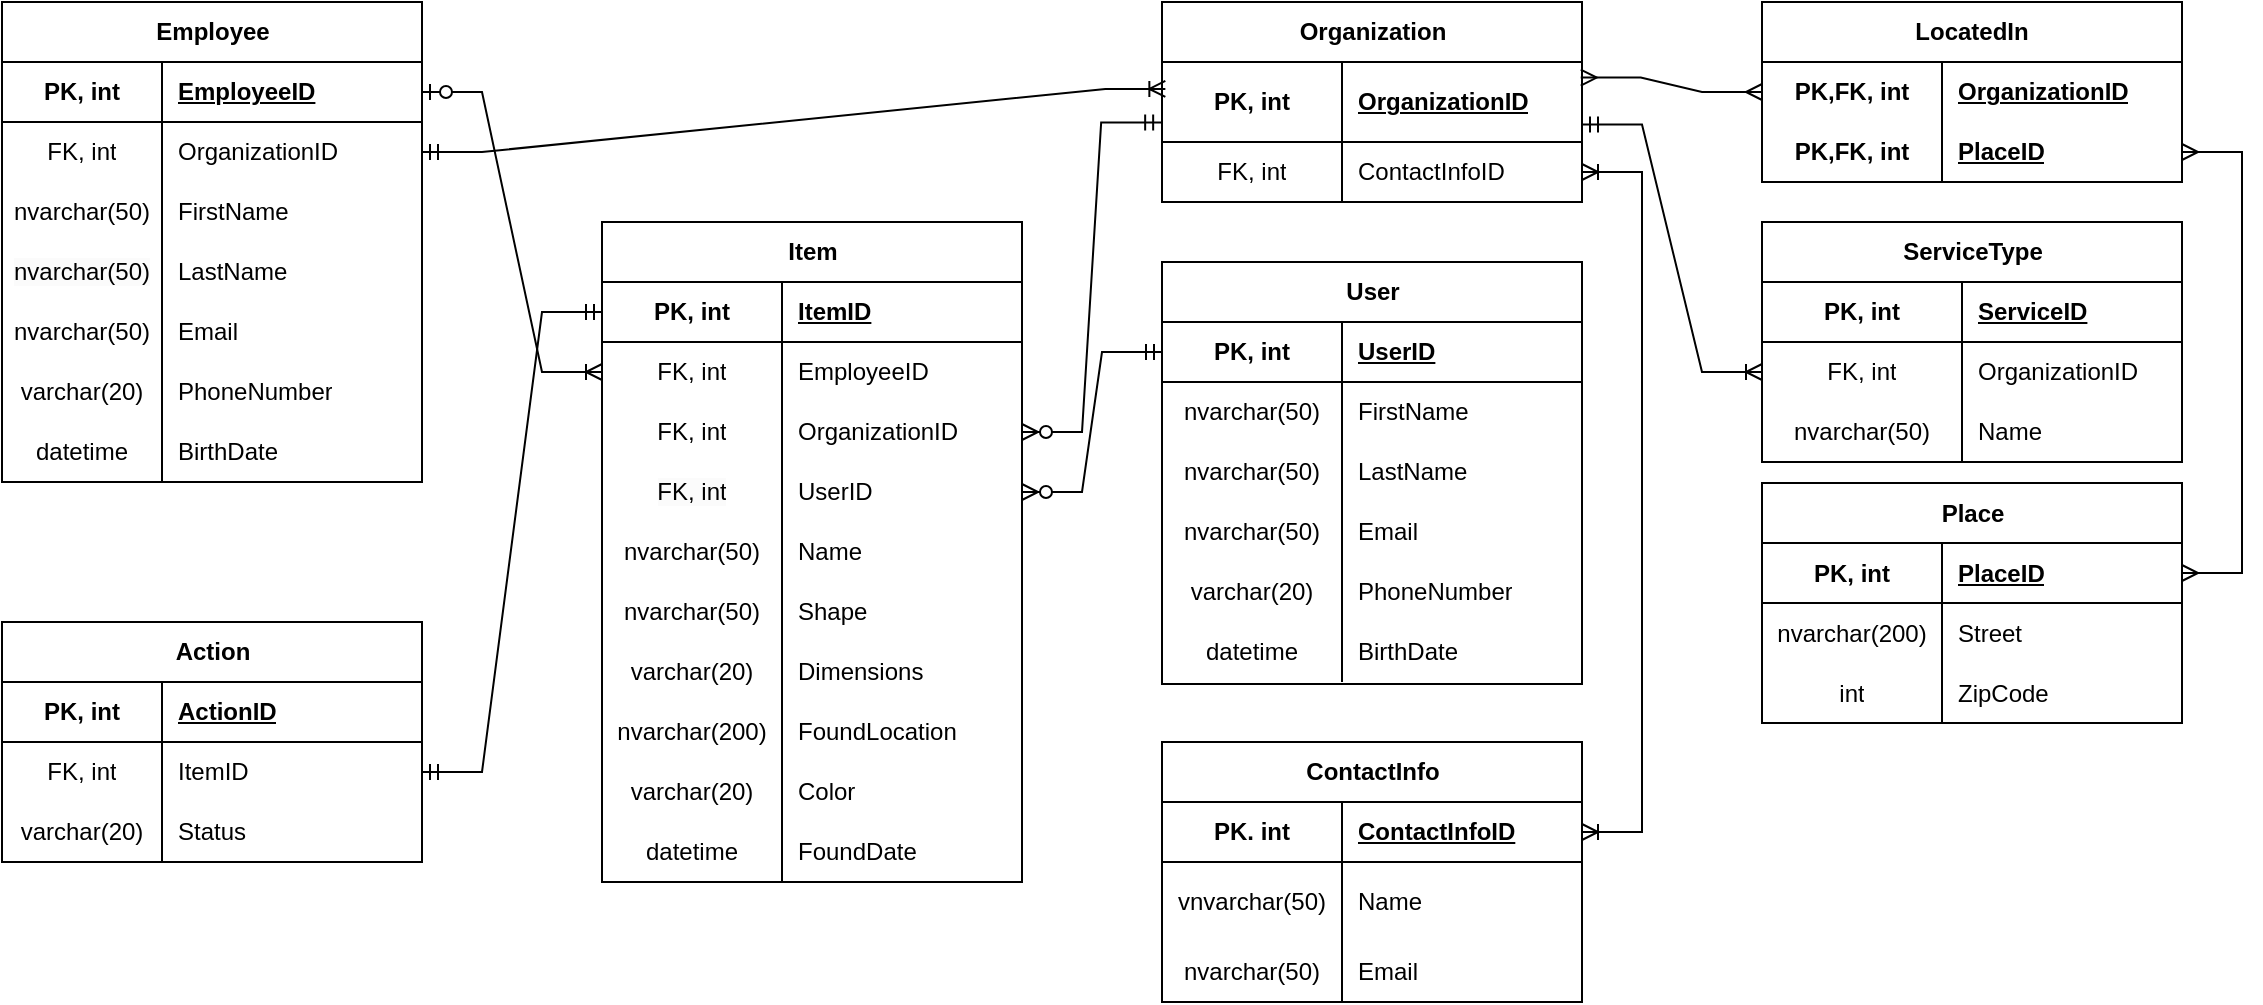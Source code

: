 <mxfile version="21.2.1" type="device">
  <diagram name="Page-1" id="Ue20mFvMjse9uV21sAbw">
    <mxGraphModel dx="1276" dy="614" grid="1" gridSize="10" guides="1" tooltips="1" connect="1" arrows="1" fold="1" page="1" pageScale="1" pageWidth="850" pageHeight="1100" math="0" shadow="0">
      <root>
        <mxCell id="0" />
        <mxCell id="1" parent="0" />
        <mxCell id="GK1M3SSGeQhj2WIBVa1E-157" value="Employee" style="shape=table;startSize=30;container=1;collapsible=1;childLayout=tableLayout;fixedRows=1;rowLines=0;fontStyle=1;align=center;resizeLast=1;html=1;" parent="1" vertex="1">
          <mxGeometry x="30" y="30" width="210" height="240" as="geometry" />
        </mxCell>
        <mxCell id="GK1M3SSGeQhj2WIBVa1E-158" value="" style="shape=tableRow;horizontal=0;startSize=0;swimlaneHead=0;swimlaneBody=0;fillColor=none;collapsible=0;dropTarget=0;points=[[0,0.5],[1,0.5]];portConstraint=eastwest;top=0;left=0;right=0;bottom=1;" parent="GK1M3SSGeQhj2WIBVa1E-157" vertex="1">
          <mxGeometry y="30" width="210" height="30" as="geometry" />
        </mxCell>
        <mxCell id="GK1M3SSGeQhj2WIBVa1E-159" value="PK, int" style="shape=partialRectangle;connectable=0;fillColor=none;top=0;left=0;bottom=0;right=0;fontStyle=1;overflow=hidden;whiteSpace=wrap;html=1;" parent="GK1M3SSGeQhj2WIBVa1E-158" vertex="1">
          <mxGeometry width="80" height="30" as="geometry">
            <mxRectangle width="80" height="30" as="alternateBounds" />
          </mxGeometry>
        </mxCell>
        <mxCell id="GK1M3SSGeQhj2WIBVa1E-160" value="EmployeeID" style="shape=partialRectangle;connectable=0;fillColor=none;top=0;left=0;bottom=0;right=0;align=left;spacingLeft=6;fontStyle=5;overflow=hidden;whiteSpace=wrap;html=1;" parent="GK1M3SSGeQhj2WIBVa1E-158" vertex="1">
          <mxGeometry x="80" width="130" height="30" as="geometry">
            <mxRectangle width="130" height="30" as="alternateBounds" />
          </mxGeometry>
        </mxCell>
        <mxCell id="GK1M3SSGeQhj2WIBVa1E-161" value="" style="shape=tableRow;horizontal=0;startSize=0;swimlaneHead=0;swimlaneBody=0;fillColor=none;collapsible=0;dropTarget=0;points=[[0,0.5],[1,0.5]];portConstraint=eastwest;top=0;left=0;right=0;bottom=0;" parent="GK1M3SSGeQhj2WIBVa1E-157" vertex="1">
          <mxGeometry y="60" width="210" height="30" as="geometry" />
        </mxCell>
        <mxCell id="GK1M3SSGeQhj2WIBVa1E-162" value="FK, int" style="shape=partialRectangle;connectable=0;fillColor=none;top=0;left=0;bottom=0;right=0;editable=1;overflow=hidden;whiteSpace=wrap;html=1;" parent="GK1M3SSGeQhj2WIBVa1E-161" vertex="1">
          <mxGeometry width="80" height="30" as="geometry">
            <mxRectangle width="80" height="30" as="alternateBounds" />
          </mxGeometry>
        </mxCell>
        <mxCell id="GK1M3SSGeQhj2WIBVa1E-163" value="OrganizationID" style="shape=partialRectangle;connectable=0;fillColor=none;top=0;left=0;bottom=0;right=0;align=left;spacingLeft=6;overflow=hidden;whiteSpace=wrap;html=1;" parent="GK1M3SSGeQhj2WIBVa1E-161" vertex="1">
          <mxGeometry x="80" width="130" height="30" as="geometry">
            <mxRectangle width="130" height="30" as="alternateBounds" />
          </mxGeometry>
        </mxCell>
        <mxCell id="GK1M3SSGeQhj2WIBVa1E-164" value="" style="shape=tableRow;horizontal=0;startSize=0;swimlaneHead=0;swimlaneBody=0;fillColor=none;collapsible=0;dropTarget=0;points=[[0,0.5],[1,0.5]];portConstraint=eastwest;top=0;left=0;right=0;bottom=0;" parent="GK1M3SSGeQhj2WIBVa1E-157" vertex="1">
          <mxGeometry y="90" width="210" height="30" as="geometry" />
        </mxCell>
        <mxCell id="GK1M3SSGeQhj2WIBVa1E-165" value="nvarchar(50)" style="shape=partialRectangle;connectable=0;fillColor=none;top=0;left=0;bottom=0;right=0;editable=1;overflow=hidden;whiteSpace=wrap;html=1;" parent="GK1M3SSGeQhj2WIBVa1E-164" vertex="1">
          <mxGeometry width="80" height="30" as="geometry">
            <mxRectangle width="80" height="30" as="alternateBounds" />
          </mxGeometry>
        </mxCell>
        <mxCell id="GK1M3SSGeQhj2WIBVa1E-166" value="FirstName" style="shape=partialRectangle;connectable=0;fillColor=none;top=0;left=0;bottom=0;right=0;align=left;spacingLeft=6;overflow=hidden;whiteSpace=wrap;html=1;" parent="GK1M3SSGeQhj2WIBVa1E-164" vertex="1">
          <mxGeometry x="80" width="130" height="30" as="geometry">
            <mxRectangle width="130" height="30" as="alternateBounds" />
          </mxGeometry>
        </mxCell>
        <mxCell id="GK1M3SSGeQhj2WIBVa1E-167" value="" style="shape=tableRow;horizontal=0;startSize=0;swimlaneHead=0;swimlaneBody=0;fillColor=none;collapsible=0;dropTarget=0;points=[[0,0.5],[1,0.5]];portConstraint=eastwest;top=0;left=0;right=0;bottom=0;" parent="GK1M3SSGeQhj2WIBVa1E-157" vertex="1">
          <mxGeometry y="120" width="210" height="30" as="geometry" />
        </mxCell>
        <mxCell id="GK1M3SSGeQhj2WIBVa1E-168" value="&lt;span style=&quot;color: rgb(0, 0, 0); font-family: Helvetica; font-size: 12px; font-style: normal; font-variant-ligatures: normal; font-variant-caps: normal; font-weight: 400; letter-spacing: normal; orphans: 2; text-align: center; text-indent: 0px; text-transform: none; widows: 2; word-spacing: 0px; -webkit-text-stroke-width: 0px; background-color: rgb(251, 251, 251); text-decoration-thickness: initial; text-decoration-style: initial; text-decoration-color: initial; float: none; display: inline !important;&quot;&gt;nvarchar(50)&lt;/span&gt;&lt;br&gt;" style="shape=partialRectangle;connectable=0;fillColor=none;top=0;left=0;bottom=0;right=0;editable=1;overflow=hidden;whiteSpace=wrap;html=1;" parent="GK1M3SSGeQhj2WIBVa1E-167" vertex="1">
          <mxGeometry width="80" height="30" as="geometry">
            <mxRectangle width="80" height="30" as="alternateBounds" />
          </mxGeometry>
        </mxCell>
        <mxCell id="GK1M3SSGeQhj2WIBVa1E-169" value="LastName" style="shape=partialRectangle;connectable=0;fillColor=none;top=0;left=0;bottom=0;right=0;align=left;spacingLeft=6;overflow=hidden;whiteSpace=wrap;html=1;" parent="GK1M3SSGeQhj2WIBVa1E-167" vertex="1">
          <mxGeometry x="80" width="130" height="30" as="geometry">
            <mxRectangle width="130" height="30" as="alternateBounds" />
          </mxGeometry>
        </mxCell>
        <mxCell id="GK1M3SSGeQhj2WIBVa1E-170" style="shape=tableRow;horizontal=0;startSize=0;swimlaneHead=0;swimlaneBody=0;fillColor=none;collapsible=0;dropTarget=0;points=[[0,0.5],[1,0.5]];portConstraint=eastwest;top=0;left=0;right=0;bottom=0;" parent="GK1M3SSGeQhj2WIBVa1E-157" vertex="1">
          <mxGeometry y="150" width="210" height="30" as="geometry" />
        </mxCell>
        <mxCell id="GK1M3SSGeQhj2WIBVa1E-171" value="nvarchar(50)" style="shape=partialRectangle;connectable=0;fillColor=none;top=0;left=0;bottom=0;right=0;editable=1;overflow=hidden;whiteSpace=wrap;html=1;" parent="GK1M3SSGeQhj2WIBVa1E-170" vertex="1">
          <mxGeometry width="80" height="30" as="geometry">
            <mxRectangle width="80" height="30" as="alternateBounds" />
          </mxGeometry>
        </mxCell>
        <mxCell id="GK1M3SSGeQhj2WIBVa1E-172" value="Email" style="shape=partialRectangle;connectable=0;fillColor=none;top=0;left=0;bottom=0;right=0;align=left;spacingLeft=6;overflow=hidden;whiteSpace=wrap;html=1;" parent="GK1M3SSGeQhj2WIBVa1E-170" vertex="1">
          <mxGeometry x="80" width="130" height="30" as="geometry">
            <mxRectangle width="130" height="30" as="alternateBounds" />
          </mxGeometry>
        </mxCell>
        <mxCell id="GK1M3SSGeQhj2WIBVa1E-174" style="shape=tableRow;horizontal=0;startSize=0;swimlaneHead=0;swimlaneBody=0;fillColor=none;collapsible=0;dropTarget=0;points=[[0,0.5],[1,0.5]];portConstraint=eastwest;top=0;left=0;right=0;bottom=0;" parent="GK1M3SSGeQhj2WIBVa1E-157" vertex="1">
          <mxGeometry y="180" width="210" height="30" as="geometry" />
        </mxCell>
        <mxCell id="GK1M3SSGeQhj2WIBVa1E-175" value="varchar(20)" style="shape=partialRectangle;connectable=0;fillColor=none;top=0;left=0;bottom=0;right=0;editable=1;overflow=hidden;whiteSpace=wrap;html=1;" parent="GK1M3SSGeQhj2WIBVa1E-174" vertex="1">
          <mxGeometry width="80" height="30" as="geometry">
            <mxRectangle width="80" height="30" as="alternateBounds" />
          </mxGeometry>
        </mxCell>
        <mxCell id="GK1M3SSGeQhj2WIBVa1E-176" value="PhoneNumber" style="shape=partialRectangle;connectable=0;fillColor=none;top=0;left=0;bottom=0;right=0;align=left;spacingLeft=6;overflow=hidden;whiteSpace=wrap;html=1;" parent="GK1M3SSGeQhj2WIBVa1E-174" vertex="1">
          <mxGeometry x="80" width="130" height="30" as="geometry">
            <mxRectangle width="130" height="30" as="alternateBounds" />
          </mxGeometry>
        </mxCell>
        <mxCell id="GK1M3SSGeQhj2WIBVa1E-177" style="shape=tableRow;horizontal=0;startSize=0;swimlaneHead=0;swimlaneBody=0;fillColor=none;collapsible=0;dropTarget=0;points=[[0,0.5],[1,0.5]];portConstraint=eastwest;top=0;left=0;right=0;bottom=0;" parent="GK1M3SSGeQhj2WIBVa1E-157" vertex="1">
          <mxGeometry y="210" width="210" height="30" as="geometry" />
        </mxCell>
        <mxCell id="GK1M3SSGeQhj2WIBVa1E-178" value="datetime" style="shape=partialRectangle;connectable=0;fillColor=none;top=0;left=0;bottom=0;right=0;editable=1;overflow=hidden;whiteSpace=wrap;html=1;" parent="GK1M3SSGeQhj2WIBVa1E-177" vertex="1">
          <mxGeometry width="80" height="30" as="geometry">
            <mxRectangle width="80" height="30" as="alternateBounds" />
          </mxGeometry>
        </mxCell>
        <mxCell id="GK1M3SSGeQhj2WIBVa1E-179" value="BirthDate" style="shape=partialRectangle;connectable=0;fillColor=none;top=0;left=0;bottom=0;right=0;align=left;spacingLeft=6;overflow=hidden;whiteSpace=wrap;html=1;" parent="GK1M3SSGeQhj2WIBVa1E-177" vertex="1">
          <mxGeometry x="80" width="130" height="30" as="geometry">
            <mxRectangle width="130" height="30" as="alternateBounds" />
          </mxGeometry>
        </mxCell>
        <mxCell id="GK1M3SSGeQhj2WIBVa1E-183" value="Item" style="shape=table;startSize=30;container=1;collapsible=1;childLayout=tableLayout;fixedRows=1;rowLines=0;fontStyle=1;align=center;resizeLast=1;html=1;" parent="1" vertex="1">
          <mxGeometry x="330" y="140" width="210" height="330" as="geometry" />
        </mxCell>
        <mxCell id="GK1M3SSGeQhj2WIBVa1E-184" value="" style="shape=tableRow;horizontal=0;startSize=0;swimlaneHead=0;swimlaneBody=0;fillColor=none;collapsible=0;dropTarget=0;points=[[0,0.5],[1,0.5]];portConstraint=eastwest;top=0;left=0;right=0;bottom=1;" parent="GK1M3SSGeQhj2WIBVa1E-183" vertex="1">
          <mxGeometry y="30" width="210" height="30" as="geometry" />
        </mxCell>
        <mxCell id="GK1M3SSGeQhj2WIBVa1E-185" value="PK, int" style="shape=partialRectangle;connectable=0;fillColor=none;top=0;left=0;bottom=0;right=0;fontStyle=1;overflow=hidden;whiteSpace=wrap;html=1;" parent="GK1M3SSGeQhj2WIBVa1E-184" vertex="1">
          <mxGeometry width="90.0" height="30" as="geometry">
            <mxRectangle width="90.0" height="30" as="alternateBounds" />
          </mxGeometry>
        </mxCell>
        <mxCell id="GK1M3SSGeQhj2WIBVa1E-186" value="ItemID" style="shape=partialRectangle;connectable=0;fillColor=none;top=0;left=0;bottom=0;right=0;align=left;spacingLeft=6;fontStyle=5;overflow=hidden;whiteSpace=wrap;html=1;" parent="GK1M3SSGeQhj2WIBVa1E-184" vertex="1">
          <mxGeometry x="90.0" width="120.0" height="30" as="geometry">
            <mxRectangle width="120.0" height="30" as="alternateBounds" />
          </mxGeometry>
        </mxCell>
        <mxCell id="GK1M3SSGeQhj2WIBVa1E-187" value="" style="shape=tableRow;horizontal=0;startSize=0;swimlaneHead=0;swimlaneBody=0;fillColor=none;collapsible=0;dropTarget=0;points=[[0,0.5],[1,0.5]];portConstraint=eastwest;top=0;left=0;right=0;bottom=0;" parent="GK1M3SSGeQhj2WIBVa1E-183" vertex="1">
          <mxGeometry y="60" width="210" height="30" as="geometry" />
        </mxCell>
        <mxCell id="GK1M3SSGeQhj2WIBVa1E-188" value="FK, int" style="shape=partialRectangle;connectable=0;fillColor=none;top=0;left=0;bottom=0;right=0;editable=1;overflow=hidden;whiteSpace=wrap;html=1;" parent="GK1M3SSGeQhj2WIBVa1E-187" vertex="1">
          <mxGeometry width="90.0" height="30" as="geometry">
            <mxRectangle width="90.0" height="30" as="alternateBounds" />
          </mxGeometry>
        </mxCell>
        <mxCell id="GK1M3SSGeQhj2WIBVa1E-189" value="EmployeeID" style="shape=partialRectangle;connectable=0;fillColor=none;top=0;left=0;bottom=0;right=0;align=left;spacingLeft=6;overflow=hidden;whiteSpace=wrap;html=1;" parent="GK1M3SSGeQhj2WIBVa1E-187" vertex="1">
          <mxGeometry x="90.0" width="120.0" height="30" as="geometry">
            <mxRectangle width="120.0" height="30" as="alternateBounds" />
          </mxGeometry>
        </mxCell>
        <mxCell id="GK1M3SSGeQhj2WIBVa1E-190" value="" style="shape=tableRow;horizontal=0;startSize=0;swimlaneHead=0;swimlaneBody=0;fillColor=none;collapsible=0;dropTarget=0;points=[[0,0.5],[1,0.5]];portConstraint=eastwest;top=0;left=0;right=0;bottom=0;" parent="GK1M3SSGeQhj2WIBVa1E-183" vertex="1">
          <mxGeometry y="90" width="210" height="30" as="geometry" />
        </mxCell>
        <mxCell id="GK1M3SSGeQhj2WIBVa1E-191" value="FK, int" style="shape=partialRectangle;connectable=0;fillColor=none;top=0;left=0;bottom=0;right=0;editable=1;overflow=hidden;whiteSpace=wrap;html=1;" parent="GK1M3SSGeQhj2WIBVa1E-190" vertex="1">
          <mxGeometry width="90.0" height="30" as="geometry">
            <mxRectangle width="90.0" height="30" as="alternateBounds" />
          </mxGeometry>
        </mxCell>
        <mxCell id="GK1M3SSGeQhj2WIBVa1E-192" value="OrganizationID" style="shape=partialRectangle;connectable=0;fillColor=none;top=0;left=0;bottom=0;right=0;align=left;spacingLeft=6;overflow=hidden;whiteSpace=wrap;html=1;" parent="GK1M3SSGeQhj2WIBVa1E-190" vertex="1">
          <mxGeometry x="90.0" width="120.0" height="30" as="geometry">
            <mxRectangle width="120.0" height="30" as="alternateBounds" />
          </mxGeometry>
        </mxCell>
        <mxCell id="GK1M3SSGeQhj2WIBVa1E-193" value="" style="shape=tableRow;horizontal=0;startSize=0;swimlaneHead=0;swimlaneBody=0;fillColor=none;collapsible=0;dropTarget=0;points=[[0,0.5],[1,0.5]];portConstraint=eastwest;top=0;left=0;right=0;bottom=0;" parent="GK1M3SSGeQhj2WIBVa1E-183" vertex="1">
          <mxGeometry y="120" width="210" height="30" as="geometry" />
        </mxCell>
        <mxCell id="GK1M3SSGeQhj2WIBVa1E-194" value="&lt;span style=&quot;color: rgb(0, 0, 0); font-family: Helvetica; font-size: 12px; font-style: normal; font-variant-ligatures: normal; font-variant-caps: normal; font-weight: 400; letter-spacing: normal; orphans: 2; text-align: center; text-indent: 0px; text-transform: none; widows: 2; word-spacing: 0px; -webkit-text-stroke-width: 0px; background-color: rgb(251, 251, 251); text-decoration-thickness: initial; text-decoration-style: initial; text-decoration-color: initial; float: none; display: inline !important;&quot;&gt;FK, int&lt;/span&gt;" style="shape=partialRectangle;connectable=0;fillColor=none;top=0;left=0;bottom=0;right=0;editable=1;overflow=hidden;whiteSpace=wrap;html=1;" parent="GK1M3SSGeQhj2WIBVa1E-193" vertex="1">
          <mxGeometry width="90.0" height="30" as="geometry">
            <mxRectangle width="90.0" height="30" as="alternateBounds" />
          </mxGeometry>
        </mxCell>
        <mxCell id="GK1M3SSGeQhj2WIBVa1E-195" value="UserID" style="shape=partialRectangle;connectable=0;fillColor=none;top=0;left=0;bottom=0;right=0;align=left;spacingLeft=6;overflow=hidden;whiteSpace=wrap;html=1;" parent="GK1M3SSGeQhj2WIBVa1E-193" vertex="1">
          <mxGeometry x="90.0" width="120.0" height="30" as="geometry">
            <mxRectangle width="120.0" height="30" as="alternateBounds" />
          </mxGeometry>
        </mxCell>
        <mxCell id="7_d64ViKcmAk7l53NYtb-1" style="shape=tableRow;horizontal=0;startSize=0;swimlaneHead=0;swimlaneBody=0;fillColor=none;collapsible=0;dropTarget=0;points=[[0,0.5],[1,0.5]];portConstraint=eastwest;top=0;left=0;right=0;bottom=0;" vertex="1" parent="GK1M3SSGeQhj2WIBVa1E-183">
          <mxGeometry y="150" width="210" height="30" as="geometry" />
        </mxCell>
        <mxCell id="7_d64ViKcmAk7l53NYtb-2" value="nvarchar(50)" style="shape=partialRectangle;connectable=0;fillColor=none;top=0;left=0;bottom=0;right=0;editable=1;overflow=hidden;whiteSpace=wrap;html=1;" vertex="1" parent="7_d64ViKcmAk7l53NYtb-1">
          <mxGeometry width="90.0" height="30" as="geometry">
            <mxRectangle width="90.0" height="30" as="alternateBounds" />
          </mxGeometry>
        </mxCell>
        <mxCell id="7_d64ViKcmAk7l53NYtb-3" value="Name" style="shape=partialRectangle;connectable=0;fillColor=none;top=0;left=0;bottom=0;right=0;align=left;spacingLeft=6;overflow=hidden;whiteSpace=wrap;html=1;" vertex="1" parent="7_d64ViKcmAk7l53NYtb-1">
          <mxGeometry x="90.0" width="120.0" height="30" as="geometry">
            <mxRectangle width="120.0" height="30" as="alternateBounds" />
          </mxGeometry>
        </mxCell>
        <mxCell id="GK1M3SSGeQhj2WIBVa1E-196" style="shape=tableRow;horizontal=0;startSize=0;swimlaneHead=0;swimlaneBody=0;fillColor=none;collapsible=0;dropTarget=0;points=[[0,0.5],[1,0.5]];portConstraint=eastwest;top=0;left=0;right=0;bottom=0;" parent="GK1M3SSGeQhj2WIBVa1E-183" vertex="1">
          <mxGeometry y="180" width="210" height="30" as="geometry" />
        </mxCell>
        <mxCell id="GK1M3SSGeQhj2WIBVa1E-197" value="nvarchar(50)" style="shape=partialRectangle;connectable=0;fillColor=none;top=0;left=0;bottom=0;right=0;editable=1;overflow=hidden;whiteSpace=wrap;html=1;" parent="GK1M3SSGeQhj2WIBVa1E-196" vertex="1">
          <mxGeometry width="90.0" height="30" as="geometry">
            <mxRectangle width="90.0" height="30" as="alternateBounds" />
          </mxGeometry>
        </mxCell>
        <mxCell id="GK1M3SSGeQhj2WIBVa1E-198" value="Shape" style="shape=partialRectangle;connectable=0;fillColor=none;top=0;left=0;bottom=0;right=0;align=left;spacingLeft=6;overflow=hidden;whiteSpace=wrap;html=1;" parent="GK1M3SSGeQhj2WIBVa1E-196" vertex="1">
          <mxGeometry x="90.0" width="120.0" height="30" as="geometry">
            <mxRectangle width="120.0" height="30" as="alternateBounds" />
          </mxGeometry>
        </mxCell>
        <mxCell id="GK1M3SSGeQhj2WIBVa1E-199" style="shape=tableRow;horizontal=0;startSize=0;swimlaneHead=0;swimlaneBody=0;fillColor=none;collapsible=0;dropTarget=0;points=[[0,0.5],[1,0.5]];portConstraint=eastwest;top=0;left=0;right=0;bottom=0;" parent="GK1M3SSGeQhj2WIBVa1E-183" vertex="1">
          <mxGeometry y="210" width="210" height="30" as="geometry" />
        </mxCell>
        <mxCell id="GK1M3SSGeQhj2WIBVa1E-200" value="varchar(20)" style="shape=partialRectangle;connectable=0;fillColor=none;top=0;left=0;bottom=0;right=0;editable=1;overflow=hidden;whiteSpace=wrap;html=1;" parent="GK1M3SSGeQhj2WIBVa1E-199" vertex="1">
          <mxGeometry width="90.0" height="30" as="geometry">
            <mxRectangle width="90.0" height="30" as="alternateBounds" />
          </mxGeometry>
        </mxCell>
        <mxCell id="GK1M3SSGeQhj2WIBVa1E-201" value="Dimensions" style="shape=partialRectangle;connectable=0;fillColor=none;top=0;left=0;bottom=0;right=0;align=left;spacingLeft=6;overflow=hidden;whiteSpace=wrap;html=1;" parent="GK1M3SSGeQhj2WIBVa1E-199" vertex="1">
          <mxGeometry x="90.0" width="120.0" height="30" as="geometry">
            <mxRectangle width="120.0" height="30" as="alternateBounds" />
          </mxGeometry>
        </mxCell>
        <mxCell id="GK1M3SSGeQhj2WIBVa1E-202" style="shape=tableRow;horizontal=0;startSize=0;swimlaneHead=0;swimlaneBody=0;fillColor=none;collapsible=0;dropTarget=0;points=[[0,0.5],[1,0.5]];portConstraint=eastwest;top=0;left=0;right=0;bottom=0;" parent="GK1M3SSGeQhj2WIBVa1E-183" vertex="1">
          <mxGeometry y="240" width="210" height="30" as="geometry" />
        </mxCell>
        <mxCell id="GK1M3SSGeQhj2WIBVa1E-203" value="nvarchar(200)" style="shape=partialRectangle;connectable=0;fillColor=none;top=0;left=0;bottom=0;right=0;editable=1;overflow=hidden;whiteSpace=wrap;html=1;" parent="GK1M3SSGeQhj2WIBVa1E-202" vertex="1">
          <mxGeometry width="90.0" height="30" as="geometry">
            <mxRectangle width="90.0" height="30" as="alternateBounds" />
          </mxGeometry>
        </mxCell>
        <mxCell id="GK1M3SSGeQhj2WIBVa1E-204" value="FoundLocation" style="shape=partialRectangle;connectable=0;fillColor=none;top=0;left=0;bottom=0;right=0;align=left;spacingLeft=6;overflow=hidden;whiteSpace=wrap;html=1;" parent="GK1M3SSGeQhj2WIBVa1E-202" vertex="1">
          <mxGeometry x="90.0" width="120.0" height="30" as="geometry">
            <mxRectangle width="120.0" height="30" as="alternateBounds" />
          </mxGeometry>
        </mxCell>
        <mxCell id="GK1M3SSGeQhj2WIBVa1E-205" style="shape=tableRow;horizontal=0;startSize=0;swimlaneHead=0;swimlaneBody=0;fillColor=none;collapsible=0;dropTarget=0;points=[[0,0.5],[1,0.5]];portConstraint=eastwest;top=0;left=0;right=0;bottom=0;" parent="GK1M3SSGeQhj2WIBVa1E-183" vertex="1">
          <mxGeometry y="270" width="210" height="30" as="geometry" />
        </mxCell>
        <mxCell id="GK1M3SSGeQhj2WIBVa1E-206" value="varchar(20)" style="shape=partialRectangle;connectable=0;fillColor=none;top=0;left=0;bottom=0;right=0;editable=1;overflow=hidden;whiteSpace=wrap;html=1;" parent="GK1M3SSGeQhj2WIBVa1E-205" vertex="1">
          <mxGeometry width="90.0" height="30" as="geometry">
            <mxRectangle width="90.0" height="30" as="alternateBounds" />
          </mxGeometry>
        </mxCell>
        <mxCell id="GK1M3SSGeQhj2WIBVa1E-207" value="Color" style="shape=partialRectangle;connectable=0;fillColor=none;top=0;left=0;bottom=0;right=0;align=left;spacingLeft=6;overflow=hidden;whiteSpace=wrap;html=1;" parent="GK1M3SSGeQhj2WIBVa1E-205" vertex="1">
          <mxGeometry x="90.0" width="120.0" height="30" as="geometry">
            <mxRectangle width="120.0" height="30" as="alternateBounds" />
          </mxGeometry>
        </mxCell>
        <mxCell id="GK1M3SSGeQhj2WIBVa1E-209" style="shape=tableRow;horizontal=0;startSize=0;swimlaneHead=0;swimlaneBody=0;fillColor=none;collapsible=0;dropTarget=0;points=[[0,0.5],[1,0.5]];portConstraint=eastwest;top=0;left=0;right=0;bottom=0;" parent="GK1M3SSGeQhj2WIBVa1E-183" vertex="1">
          <mxGeometry y="300" width="210" height="30" as="geometry" />
        </mxCell>
        <mxCell id="GK1M3SSGeQhj2WIBVa1E-210" value="datetime" style="shape=partialRectangle;connectable=0;fillColor=none;top=0;left=0;bottom=0;right=0;editable=1;overflow=hidden;whiteSpace=wrap;html=1;" parent="GK1M3SSGeQhj2WIBVa1E-209" vertex="1">
          <mxGeometry width="90.0" height="30" as="geometry">
            <mxRectangle width="90.0" height="30" as="alternateBounds" />
          </mxGeometry>
        </mxCell>
        <mxCell id="GK1M3SSGeQhj2WIBVa1E-211" value="FoundDate" style="shape=partialRectangle;connectable=0;fillColor=none;top=0;left=0;bottom=0;right=0;align=left;spacingLeft=6;overflow=hidden;whiteSpace=wrap;html=1;" parent="GK1M3SSGeQhj2WIBVa1E-209" vertex="1">
          <mxGeometry x="90.0" width="120.0" height="30" as="geometry">
            <mxRectangle width="120.0" height="30" as="alternateBounds" />
          </mxGeometry>
        </mxCell>
        <mxCell id="GK1M3SSGeQhj2WIBVa1E-208" value="" style="edgeStyle=entityRelationEdgeStyle;fontSize=12;html=1;endArrow=ERoneToMany;startArrow=ERzeroToOne;rounded=0;" parent="1" source="GK1M3SSGeQhj2WIBVa1E-158" target="GK1M3SSGeQhj2WIBVa1E-187" edge="1">
          <mxGeometry width="100" height="100" relative="1" as="geometry">
            <mxPoint x="220" y="-115" as="sourcePoint" />
            <mxPoint x="325" y="50" as="targetPoint" />
          </mxGeometry>
        </mxCell>
        <mxCell id="GK1M3SSGeQhj2WIBVa1E-230" value="Action" style="shape=table;startSize=30;container=1;collapsible=1;childLayout=tableLayout;fixedRows=1;rowLines=0;fontStyle=1;align=center;resizeLast=1;html=1;" parent="1" vertex="1">
          <mxGeometry x="30" y="340" width="210" height="120" as="geometry" />
        </mxCell>
        <mxCell id="GK1M3SSGeQhj2WIBVa1E-231" value="" style="shape=tableRow;horizontal=0;startSize=0;swimlaneHead=0;swimlaneBody=0;fillColor=none;collapsible=0;dropTarget=0;points=[[0,0.5],[1,0.5]];portConstraint=eastwest;top=0;left=0;right=0;bottom=1;" parent="GK1M3SSGeQhj2WIBVa1E-230" vertex="1">
          <mxGeometry y="30" width="210" height="30" as="geometry" />
        </mxCell>
        <mxCell id="GK1M3SSGeQhj2WIBVa1E-232" value="PK, int" style="shape=partialRectangle;connectable=0;fillColor=none;top=0;left=0;bottom=0;right=0;fontStyle=1;overflow=hidden;whiteSpace=wrap;html=1;" parent="GK1M3SSGeQhj2WIBVa1E-231" vertex="1">
          <mxGeometry width="80" height="30" as="geometry">
            <mxRectangle width="80" height="30" as="alternateBounds" />
          </mxGeometry>
        </mxCell>
        <mxCell id="GK1M3SSGeQhj2WIBVa1E-233" value="ActionID" style="shape=partialRectangle;connectable=0;fillColor=none;top=0;left=0;bottom=0;right=0;align=left;spacingLeft=6;fontStyle=5;overflow=hidden;whiteSpace=wrap;html=1;" parent="GK1M3SSGeQhj2WIBVa1E-231" vertex="1">
          <mxGeometry x="80" width="130" height="30" as="geometry">
            <mxRectangle width="130" height="30" as="alternateBounds" />
          </mxGeometry>
        </mxCell>
        <mxCell id="GK1M3SSGeQhj2WIBVa1E-234" value="" style="shape=tableRow;horizontal=0;startSize=0;swimlaneHead=0;swimlaneBody=0;fillColor=none;collapsible=0;dropTarget=0;points=[[0,0.5],[1,0.5]];portConstraint=eastwest;top=0;left=0;right=0;bottom=0;" parent="GK1M3SSGeQhj2WIBVa1E-230" vertex="1">
          <mxGeometry y="60" width="210" height="30" as="geometry" />
        </mxCell>
        <mxCell id="GK1M3SSGeQhj2WIBVa1E-235" value="FK, int" style="shape=partialRectangle;connectable=0;fillColor=none;top=0;left=0;bottom=0;right=0;editable=1;overflow=hidden;whiteSpace=wrap;html=1;" parent="GK1M3SSGeQhj2WIBVa1E-234" vertex="1">
          <mxGeometry width="80" height="30" as="geometry">
            <mxRectangle width="80" height="30" as="alternateBounds" />
          </mxGeometry>
        </mxCell>
        <mxCell id="GK1M3SSGeQhj2WIBVa1E-236" value="ItemID" style="shape=partialRectangle;connectable=0;fillColor=none;top=0;left=0;bottom=0;right=0;align=left;spacingLeft=6;overflow=hidden;whiteSpace=wrap;html=1;" parent="GK1M3SSGeQhj2WIBVa1E-234" vertex="1">
          <mxGeometry x="80" width="130" height="30" as="geometry">
            <mxRectangle width="130" height="30" as="alternateBounds" />
          </mxGeometry>
        </mxCell>
        <mxCell id="GK1M3SSGeQhj2WIBVa1E-237" value="" style="shape=tableRow;horizontal=0;startSize=0;swimlaneHead=0;swimlaneBody=0;fillColor=none;collapsible=0;dropTarget=0;points=[[0,0.5],[1,0.5]];portConstraint=eastwest;top=0;left=0;right=0;bottom=0;" parent="GK1M3SSGeQhj2WIBVa1E-230" vertex="1">
          <mxGeometry y="90" width="210" height="30" as="geometry" />
        </mxCell>
        <mxCell id="GK1M3SSGeQhj2WIBVa1E-238" value="varchar(20)" style="shape=partialRectangle;connectable=0;fillColor=none;top=0;left=0;bottom=0;right=0;editable=1;overflow=hidden;whiteSpace=wrap;html=1;" parent="GK1M3SSGeQhj2WIBVa1E-237" vertex="1">
          <mxGeometry width="80" height="30" as="geometry">
            <mxRectangle width="80" height="30" as="alternateBounds" />
          </mxGeometry>
        </mxCell>
        <mxCell id="GK1M3SSGeQhj2WIBVa1E-239" value="Status" style="shape=partialRectangle;connectable=0;fillColor=none;top=0;left=0;bottom=0;right=0;align=left;spacingLeft=6;overflow=hidden;whiteSpace=wrap;html=1;" parent="GK1M3SSGeQhj2WIBVa1E-237" vertex="1">
          <mxGeometry x="80" width="130" height="30" as="geometry">
            <mxRectangle width="130" height="30" as="alternateBounds" />
          </mxGeometry>
        </mxCell>
        <mxCell id="GK1M3SSGeQhj2WIBVa1E-255" value="" style="edgeStyle=entityRelationEdgeStyle;fontSize=12;html=1;endArrow=ERmandOne;startArrow=ERmandOne;rounded=0;" parent="1" source="GK1M3SSGeQhj2WIBVa1E-234" target="GK1M3SSGeQhj2WIBVa1E-184" edge="1">
          <mxGeometry width="100" height="100" relative="1" as="geometry">
            <mxPoint x="550" y="293" as="sourcePoint" />
            <mxPoint x="655" y="127" as="targetPoint" />
          </mxGeometry>
        </mxCell>
        <mxCell id="GK1M3SSGeQhj2WIBVa1E-256" value="Organization" style="shape=table;startSize=30;container=1;collapsible=1;childLayout=tableLayout;fixedRows=1;rowLines=0;fontStyle=1;align=center;resizeLast=1;html=1;" parent="1" vertex="1">
          <mxGeometry x="610" y="30" width="210" height="100" as="geometry" />
        </mxCell>
        <mxCell id="GK1M3SSGeQhj2WIBVa1E-257" value="" style="shape=tableRow;horizontal=0;startSize=0;swimlaneHead=0;swimlaneBody=0;fillColor=none;collapsible=0;dropTarget=0;points=[[0,0.5],[1,0.5]];portConstraint=eastwest;top=0;left=0;right=0;bottom=1;" parent="GK1M3SSGeQhj2WIBVa1E-256" vertex="1">
          <mxGeometry y="30" width="210" height="40" as="geometry" />
        </mxCell>
        <mxCell id="GK1M3SSGeQhj2WIBVa1E-258" value="PK, int" style="shape=partialRectangle;connectable=0;fillColor=none;top=0;left=0;bottom=0;right=0;fontStyle=1;overflow=hidden;whiteSpace=wrap;html=1;" parent="GK1M3SSGeQhj2WIBVa1E-257" vertex="1">
          <mxGeometry width="90.0" height="40" as="geometry">
            <mxRectangle width="90.0" height="40" as="alternateBounds" />
          </mxGeometry>
        </mxCell>
        <mxCell id="GK1M3SSGeQhj2WIBVa1E-259" value="OrganizationID" style="shape=partialRectangle;connectable=0;fillColor=none;top=0;left=0;bottom=0;right=0;align=left;spacingLeft=6;fontStyle=5;overflow=hidden;whiteSpace=wrap;html=1;" parent="GK1M3SSGeQhj2WIBVa1E-257" vertex="1">
          <mxGeometry x="90.0" width="120.0" height="40" as="geometry">
            <mxRectangle width="120.0" height="40" as="alternateBounds" />
          </mxGeometry>
        </mxCell>
        <mxCell id="GK1M3SSGeQhj2WIBVa1E-260" value="" style="shape=tableRow;horizontal=0;startSize=0;swimlaneHead=0;swimlaneBody=0;fillColor=none;collapsible=0;dropTarget=0;points=[[0,0.5],[1,0.5]];portConstraint=eastwest;top=0;left=0;right=0;bottom=0;" parent="GK1M3SSGeQhj2WIBVa1E-256" vertex="1">
          <mxGeometry y="70" width="210" height="30" as="geometry" />
        </mxCell>
        <mxCell id="GK1M3SSGeQhj2WIBVa1E-261" value="FK, int" style="shape=partialRectangle;connectable=0;fillColor=none;top=0;left=0;bottom=0;right=0;editable=1;overflow=hidden;whiteSpace=wrap;html=1;" parent="GK1M3SSGeQhj2WIBVa1E-260" vertex="1">
          <mxGeometry width="90.0" height="30" as="geometry">
            <mxRectangle width="90.0" height="30" as="alternateBounds" />
          </mxGeometry>
        </mxCell>
        <mxCell id="GK1M3SSGeQhj2WIBVa1E-262" value="ContactInfoID" style="shape=partialRectangle;connectable=0;fillColor=none;top=0;left=0;bottom=0;right=0;align=left;spacingLeft=6;overflow=hidden;whiteSpace=wrap;html=1;" parent="GK1M3SSGeQhj2WIBVa1E-260" vertex="1">
          <mxGeometry x="90.0" width="120.0" height="30" as="geometry">
            <mxRectangle width="120.0" height="30" as="alternateBounds" />
          </mxGeometry>
        </mxCell>
        <mxCell id="GK1M3SSGeQhj2WIBVa1E-269" value="" style="edgeStyle=entityRelationEdgeStyle;fontSize=12;html=1;endArrow=ERzeroToMany;startArrow=ERmandOne;rounded=0;exitX=-0.002;exitY=0.755;exitDx=0;exitDy=0;exitPerimeter=0;" parent="1" source="GK1M3SSGeQhj2WIBVa1E-257" target="GK1M3SSGeQhj2WIBVa1E-190" edge="1">
          <mxGeometry width="100" height="100" relative="1" as="geometry">
            <mxPoint x="873" y="-70" as="sourcePoint" />
            <mxPoint x="780" y="84" as="targetPoint" />
          </mxGeometry>
        </mxCell>
        <mxCell id="GK1M3SSGeQhj2WIBVa1E-270" value="" style="edgeStyle=entityRelationEdgeStyle;fontSize=12;html=1;endArrow=ERoneToMany;startArrow=ERmandOne;rounded=0;entryX=0.008;entryY=0.337;entryDx=0;entryDy=0;entryPerimeter=0;" parent="1" source="GK1M3SSGeQhj2WIBVa1E-161" target="GK1M3SSGeQhj2WIBVa1E-257" edge="1">
          <mxGeometry width="100" height="100" relative="1" as="geometry">
            <mxPoint x="160" y="-50" as="sourcePoint" />
            <mxPoint x="610" y="90" as="targetPoint" />
          </mxGeometry>
        </mxCell>
        <mxCell id="GK1M3SSGeQhj2WIBVa1E-271" value="User" style="shape=table;startSize=30;container=1;collapsible=1;childLayout=tableLayout;fixedRows=1;rowLines=0;fontStyle=1;align=center;resizeLast=1;html=1;" parent="1" vertex="1">
          <mxGeometry x="610" y="160" width="210" height="211" as="geometry" />
        </mxCell>
        <mxCell id="GK1M3SSGeQhj2WIBVa1E-272" value="" style="shape=tableRow;horizontal=0;startSize=0;swimlaneHead=0;swimlaneBody=0;fillColor=none;collapsible=0;dropTarget=0;points=[[0,0.5],[1,0.5]];portConstraint=eastwest;top=0;left=0;right=0;bottom=1;" parent="GK1M3SSGeQhj2WIBVa1E-271" vertex="1">
          <mxGeometry y="30" width="210" height="30" as="geometry" />
        </mxCell>
        <mxCell id="GK1M3SSGeQhj2WIBVa1E-273" value="PK, int" style="shape=partialRectangle;connectable=0;fillColor=none;top=0;left=0;bottom=0;right=0;fontStyle=1;overflow=hidden;whiteSpace=wrap;html=1;" parent="GK1M3SSGeQhj2WIBVa1E-272" vertex="1">
          <mxGeometry width="90" height="30" as="geometry">
            <mxRectangle width="90" height="30" as="alternateBounds" />
          </mxGeometry>
        </mxCell>
        <mxCell id="GK1M3SSGeQhj2WIBVa1E-274" value="UserID" style="shape=partialRectangle;connectable=0;fillColor=none;top=0;left=0;bottom=0;right=0;align=left;spacingLeft=6;fontStyle=5;overflow=hidden;whiteSpace=wrap;html=1;" parent="GK1M3SSGeQhj2WIBVa1E-272" vertex="1">
          <mxGeometry x="90" width="120" height="30" as="geometry">
            <mxRectangle width="120" height="30" as="alternateBounds" />
          </mxGeometry>
        </mxCell>
        <mxCell id="GK1M3SSGeQhj2WIBVa1E-275" value="" style="shape=tableRow;horizontal=0;startSize=0;swimlaneHead=0;swimlaneBody=0;fillColor=none;collapsible=0;dropTarget=0;points=[[0,0.5],[1,0.5]];portConstraint=eastwest;top=0;left=0;right=0;bottom=0;" parent="GK1M3SSGeQhj2WIBVa1E-271" vertex="1">
          <mxGeometry y="60" width="210" height="30" as="geometry" />
        </mxCell>
        <mxCell id="GK1M3SSGeQhj2WIBVa1E-276" value="nvarchar(50)" style="shape=partialRectangle;connectable=0;fillColor=none;top=0;left=0;bottom=0;right=0;editable=1;overflow=hidden;whiteSpace=wrap;html=1;" parent="GK1M3SSGeQhj2WIBVa1E-275" vertex="1">
          <mxGeometry width="90" height="30" as="geometry">
            <mxRectangle width="90" height="30" as="alternateBounds" />
          </mxGeometry>
        </mxCell>
        <mxCell id="GK1M3SSGeQhj2WIBVa1E-277" value="FirstName" style="shape=partialRectangle;connectable=0;fillColor=none;top=0;left=0;bottom=0;right=0;align=left;spacingLeft=6;overflow=hidden;whiteSpace=wrap;html=1;" parent="GK1M3SSGeQhj2WIBVa1E-275" vertex="1">
          <mxGeometry x="90" width="120" height="30" as="geometry">
            <mxRectangle width="120" height="30" as="alternateBounds" />
          </mxGeometry>
        </mxCell>
        <mxCell id="GK1M3SSGeQhj2WIBVa1E-278" value="" style="shape=tableRow;horizontal=0;startSize=0;swimlaneHead=0;swimlaneBody=0;fillColor=none;collapsible=0;dropTarget=0;points=[[0,0.5],[1,0.5]];portConstraint=eastwest;top=0;left=0;right=0;bottom=0;" parent="GK1M3SSGeQhj2WIBVa1E-271" vertex="1">
          <mxGeometry y="90" width="210" height="30" as="geometry" />
        </mxCell>
        <mxCell id="GK1M3SSGeQhj2WIBVa1E-279" value="nvarchar(50)" style="shape=partialRectangle;connectable=0;fillColor=none;top=0;left=0;bottom=0;right=0;editable=1;overflow=hidden;whiteSpace=wrap;html=1;" parent="GK1M3SSGeQhj2WIBVa1E-278" vertex="1">
          <mxGeometry width="90" height="30" as="geometry">
            <mxRectangle width="90" height="30" as="alternateBounds" />
          </mxGeometry>
        </mxCell>
        <mxCell id="GK1M3SSGeQhj2WIBVa1E-280" value="LastName" style="shape=partialRectangle;connectable=0;fillColor=none;top=0;left=0;bottom=0;right=0;align=left;spacingLeft=6;overflow=hidden;whiteSpace=wrap;html=1;" parent="GK1M3SSGeQhj2WIBVa1E-278" vertex="1">
          <mxGeometry x="90" width="120" height="30" as="geometry">
            <mxRectangle width="120" height="30" as="alternateBounds" />
          </mxGeometry>
        </mxCell>
        <mxCell id="GK1M3SSGeQhj2WIBVa1E-281" value="" style="shape=tableRow;horizontal=0;startSize=0;swimlaneHead=0;swimlaneBody=0;fillColor=none;collapsible=0;dropTarget=0;points=[[0,0.5],[1,0.5]];portConstraint=eastwest;top=0;left=0;right=0;bottom=0;" parent="GK1M3SSGeQhj2WIBVa1E-271" vertex="1">
          <mxGeometry y="120" width="210" height="30" as="geometry" />
        </mxCell>
        <mxCell id="GK1M3SSGeQhj2WIBVa1E-282" value="nvarchar(50)" style="shape=partialRectangle;connectable=0;fillColor=none;top=0;left=0;bottom=0;right=0;editable=1;overflow=hidden;whiteSpace=wrap;html=1;" parent="GK1M3SSGeQhj2WIBVa1E-281" vertex="1">
          <mxGeometry width="90" height="30" as="geometry">
            <mxRectangle width="90" height="30" as="alternateBounds" />
          </mxGeometry>
        </mxCell>
        <mxCell id="GK1M3SSGeQhj2WIBVa1E-283" value="Email" style="shape=partialRectangle;connectable=0;fillColor=none;top=0;left=0;bottom=0;right=0;align=left;spacingLeft=6;overflow=hidden;whiteSpace=wrap;html=1;" parent="GK1M3SSGeQhj2WIBVa1E-281" vertex="1">
          <mxGeometry x="90" width="120" height="30" as="geometry">
            <mxRectangle width="120" height="30" as="alternateBounds" />
          </mxGeometry>
        </mxCell>
        <mxCell id="GK1M3SSGeQhj2WIBVa1E-284" value="" style="shape=tableRow;horizontal=0;startSize=0;swimlaneHead=0;swimlaneBody=0;fillColor=none;collapsible=0;dropTarget=0;points=[[0,0.5],[1,0.5]];portConstraint=eastwest;top=0;left=0;right=0;bottom=0;" parent="GK1M3SSGeQhj2WIBVa1E-271" vertex="1">
          <mxGeometry y="150" width="210" height="30" as="geometry" />
        </mxCell>
        <mxCell id="GK1M3SSGeQhj2WIBVa1E-285" value="varchar(20)" style="shape=partialRectangle;connectable=0;fillColor=none;top=0;left=0;bottom=0;right=0;editable=1;overflow=hidden;whiteSpace=wrap;html=1;" parent="GK1M3SSGeQhj2WIBVa1E-284" vertex="1">
          <mxGeometry width="90" height="30" as="geometry">
            <mxRectangle width="90" height="30" as="alternateBounds" />
          </mxGeometry>
        </mxCell>
        <mxCell id="GK1M3SSGeQhj2WIBVa1E-286" value="PhoneNumber" style="shape=partialRectangle;connectable=0;fillColor=none;top=0;left=0;bottom=0;right=0;align=left;spacingLeft=6;overflow=hidden;whiteSpace=wrap;html=1;" parent="GK1M3SSGeQhj2WIBVa1E-284" vertex="1">
          <mxGeometry x="90" width="120" height="30" as="geometry">
            <mxRectangle width="120" height="30" as="alternateBounds" />
          </mxGeometry>
        </mxCell>
        <mxCell id="GK1M3SSGeQhj2WIBVa1E-287" value="" style="shape=tableRow;horizontal=0;startSize=0;swimlaneHead=0;swimlaneBody=0;fillColor=none;collapsible=0;dropTarget=0;points=[[0,0.5],[1,0.5]];portConstraint=eastwest;top=0;left=0;right=0;bottom=0;" parent="GK1M3SSGeQhj2WIBVa1E-271" vertex="1">
          <mxGeometry y="180" width="210" height="30" as="geometry" />
        </mxCell>
        <mxCell id="GK1M3SSGeQhj2WIBVa1E-288" value="datetime" style="shape=partialRectangle;connectable=0;fillColor=none;top=0;left=0;bottom=0;right=0;editable=1;overflow=hidden;whiteSpace=wrap;html=1;" parent="GK1M3SSGeQhj2WIBVa1E-287" vertex="1">
          <mxGeometry width="90" height="30" as="geometry">
            <mxRectangle width="90" height="30" as="alternateBounds" />
          </mxGeometry>
        </mxCell>
        <mxCell id="GK1M3SSGeQhj2WIBVa1E-289" value="BirthDate" style="shape=partialRectangle;connectable=0;fillColor=none;top=0;left=0;bottom=0;right=0;align=left;spacingLeft=6;overflow=hidden;whiteSpace=wrap;html=1;" parent="GK1M3SSGeQhj2WIBVa1E-287" vertex="1">
          <mxGeometry x="90" width="120" height="30" as="geometry">
            <mxRectangle width="120" height="30" as="alternateBounds" />
          </mxGeometry>
        </mxCell>
        <mxCell id="GK1M3SSGeQhj2WIBVa1E-290" value="" style="edgeStyle=entityRelationEdgeStyle;fontSize=12;html=1;endArrow=ERzeroToMany;startArrow=ERmandOne;rounded=0;" parent="1" source="GK1M3SSGeQhj2WIBVa1E-272" target="GK1M3SSGeQhj2WIBVa1E-193" edge="1">
          <mxGeometry width="100" height="100" relative="1" as="geometry">
            <mxPoint x="510" y="50" as="sourcePoint" />
            <mxPoint x="415" y="60" as="targetPoint" />
          </mxGeometry>
        </mxCell>
        <mxCell id="GK1M3SSGeQhj2WIBVa1E-291" value="ContactInfo" style="shape=table;startSize=30;container=1;collapsible=1;childLayout=tableLayout;fixedRows=1;rowLines=0;fontStyle=1;align=center;resizeLast=1;html=1;" parent="1" vertex="1">
          <mxGeometry x="610" y="400" width="210" height="130" as="geometry" />
        </mxCell>
        <mxCell id="GK1M3SSGeQhj2WIBVa1E-292" value="" style="shape=tableRow;horizontal=0;startSize=0;swimlaneHead=0;swimlaneBody=0;fillColor=none;collapsible=0;dropTarget=0;points=[[0,0.5],[1,0.5]];portConstraint=eastwest;top=0;left=0;right=0;bottom=1;" parent="GK1M3SSGeQhj2WIBVa1E-291" vertex="1">
          <mxGeometry y="30" width="210" height="30" as="geometry" />
        </mxCell>
        <mxCell id="GK1M3SSGeQhj2WIBVa1E-293" value="PK. int" style="shape=partialRectangle;connectable=0;fillColor=none;top=0;left=0;bottom=0;right=0;fontStyle=1;overflow=hidden;whiteSpace=wrap;html=1;" parent="GK1M3SSGeQhj2WIBVa1E-292" vertex="1">
          <mxGeometry width="90" height="30" as="geometry">
            <mxRectangle width="90" height="30" as="alternateBounds" />
          </mxGeometry>
        </mxCell>
        <mxCell id="GK1M3SSGeQhj2WIBVa1E-294" value="ContactInfoID" style="shape=partialRectangle;connectable=0;fillColor=none;top=0;left=0;bottom=0;right=0;align=left;spacingLeft=6;fontStyle=5;overflow=hidden;whiteSpace=wrap;html=1;" parent="GK1M3SSGeQhj2WIBVa1E-292" vertex="1">
          <mxGeometry x="90" width="120" height="30" as="geometry">
            <mxRectangle width="120" height="30" as="alternateBounds" />
          </mxGeometry>
        </mxCell>
        <mxCell id="GK1M3SSGeQhj2WIBVa1E-295" value="" style="shape=tableRow;horizontal=0;startSize=0;swimlaneHead=0;swimlaneBody=0;fillColor=none;collapsible=0;dropTarget=0;points=[[0,0.5],[1,0.5]];portConstraint=eastwest;top=0;left=0;right=0;bottom=0;" parent="GK1M3SSGeQhj2WIBVa1E-291" vertex="1">
          <mxGeometry y="60" width="210" height="40" as="geometry" />
        </mxCell>
        <mxCell id="GK1M3SSGeQhj2WIBVa1E-296" value="vnvarchar(50)" style="shape=partialRectangle;connectable=0;fillColor=none;top=0;left=0;bottom=0;right=0;editable=1;overflow=hidden;whiteSpace=wrap;html=1;" parent="GK1M3SSGeQhj2WIBVa1E-295" vertex="1">
          <mxGeometry width="90" height="40" as="geometry">
            <mxRectangle width="90" height="40" as="alternateBounds" />
          </mxGeometry>
        </mxCell>
        <mxCell id="GK1M3SSGeQhj2WIBVa1E-297" value="Name" style="shape=partialRectangle;connectable=0;fillColor=none;top=0;left=0;bottom=0;right=0;align=left;spacingLeft=6;overflow=hidden;whiteSpace=wrap;html=1;" parent="GK1M3SSGeQhj2WIBVa1E-295" vertex="1">
          <mxGeometry x="90" width="120" height="40" as="geometry">
            <mxRectangle width="120" height="40" as="alternateBounds" />
          </mxGeometry>
        </mxCell>
        <mxCell id="GK1M3SSGeQhj2WIBVa1E-298" value="" style="shape=tableRow;horizontal=0;startSize=0;swimlaneHead=0;swimlaneBody=0;fillColor=none;collapsible=0;dropTarget=0;points=[[0,0.5],[1,0.5]];portConstraint=eastwest;top=0;left=0;right=0;bottom=0;" parent="GK1M3SSGeQhj2WIBVa1E-291" vertex="1">
          <mxGeometry y="100" width="210" height="30" as="geometry" />
        </mxCell>
        <mxCell id="GK1M3SSGeQhj2WIBVa1E-299" value="nvarchar(50)" style="shape=partialRectangle;connectable=0;fillColor=none;top=0;left=0;bottom=0;right=0;editable=1;overflow=hidden;whiteSpace=wrap;html=1;" parent="GK1M3SSGeQhj2WIBVa1E-298" vertex="1">
          <mxGeometry width="90" height="30" as="geometry">
            <mxRectangle width="90" height="30" as="alternateBounds" />
          </mxGeometry>
        </mxCell>
        <mxCell id="GK1M3SSGeQhj2WIBVa1E-300" value="Email" style="shape=partialRectangle;connectable=0;fillColor=none;top=0;left=0;bottom=0;right=0;align=left;spacingLeft=6;overflow=hidden;whiteSpace=wrap;html=1;" parent="GK1M3SSGeQhj2WIBVa1E-298" vertex="1">
          <mxGeometry x="90" width="120" height="30" as="geometry">
            <mxRectangle width="120" height="30" as="alternateBounds" />
          </mxGeometry>
        </mxCell>
        <mxCell id="GK1M3SSGeQhj2WIBVa1E-301" value="" style="edgeStyle=entityRelationEdgeStyle;fontSize=12;html=1;endArrow=ERoneToMany;startArrow=ERoneToMany;rounded=0;" parent="1" source="GK1M3SSGeQhj2WIBVa1E-292" target="GK1M3SSGeQhj2WIBVa1E-260" edge="1">
          <mxGeometry width="100" height="100" relative="1" as="geometry">
            <mxPoint x="1110" y="180" as="sourcePoint" />
            <mxPoint x="1110" y="-150" as="targetPoint" />
          </mxGeometry>
        </mxCell>
        <mxCell id="GK1M3SSGeQhj2WIBVa1E-302" value="LocatedIn" style="shape=table;startSize=30;container=1;collapsible=1;childLayout=tableLayout;fixedRows=1;rowLines=0;fontStyle=1;align=center;resizeLast=1;html=1;whiteSpace=wrap;" parent="1" vertex="1">
          <mxGeometry x="910" y="30" width="210" height="90" as="geometry" />
        </mxCell>
        <mxCell id="GK1M3SSGeQhj2WIBVa1E-303" value="" style="shape=tableRow;horizontal=0;startSize=0;swimlaneHead=0;swimlaneBody=0;fillColor=none;collapsible=0;dropTarget=0;points=[[0,0.5],[1,0.5]];portConstraint=eastwest;top=0;left=0;right=0;bottom=0;html=1;" parent="GK1M3SSGeQhj2WIBVa1E-302" vertex="1">
          <mxGeometry y="30" width="210" height="30" as="geometry" />
        </mxCell>
        <mxCell id="GK1M3SSGeQhj2WIBVa1E-304" value="PK,FK, int" style="shape=partialRectangle;connectable=0;fillColor=none;top=0;left=0;bottom=0;right=0;fontStyle=1;overflow=hidden;html=1;whiteSpace=wrap;" parent="GK1M3SSGeQhj2WIBVa1E-303" vertex="1">
          <mxGeometry width="90" height="30" as="geometry">
            <mxRectangle width="90" height="30" as="alternateBounds" />
          </mxGeometry>
        </mxCell>
        <mxCell id="GK1M3SSGeQhj2WIBVa1E-305" value="OrganizationID" style="shape=partialRectangle;connectable=0;fillColor=none;top=0;left=0;bottom=0;right=0;align=left;spacingLeft=6;fontStyle=5;overflow=hidden;html=1;whiteSpace=wrap;" parent="GK1M3SSGeQhj2WIBVa1E-303" vertex="1">
          <mxGeometry x="90" width="120" height="30" as="geometry">
            <mxRectangle width="120" height="30" as="alternateBounds" />
          </mxGeometry>
        </mxCell>
        <mxCell id="GK1M3SSGeQhj2WIBVa1E-306" value="" style="shape=tableRow;horizontal=0;startSize=0;swimlaneHead=0;swimlaneBody=0;fillColor=none;collapsible=0;dropTarget=0;points=[[0,0.5],[1,0.5]];portConstraint=eastwest;top=0;left=0;right=0;bottom=1;html=1;" parent="GK1M3SSGeQhj2WIBVa1E-302" vertex="1">
          <mxGeometry y="60" width="210" height="30" as="geometry" />
        </mxCell>
        <mxCell id="GK1M3SSGeQhj2WIBVa1E-307" value="PK,FK, int" style="shape=partialRectangle;connectable=0;fillColor=none;top=0;left=0;bottom=0;right=0;fontStyle=1;overflow=hidden;html=1;whiteSpace=wrap;" parent="GK1M3SSGeQhj2WIBVa1E-306" vertex="1">
          <mxGeometry width="90" height="30" as="geometry">
            <mxRectangle width="90" height="30" as="alternateBounds" />
          </mxGeometry>
        </mxCell>
        <mxCell id="GK1M3SSGeQhj2WIBVa1E-308" value="PlaceID" style="shape=partialRectangle;connectable=0;fillColor=none;top=0;left=0;bottom=0;right=0;align=left;spacingLeft=6;fontStyle=5;overflow=hidden;html=1;whiteSpace=wrap;" parent="GK1M3SSGeQhj2WIBVa1E-306" vertex="1">
          <mxGeometry x="90" width="120" height="30" as="geometry">
            <mxRectangle width="120" height="30" as="alternateBounds" />
          </mxGeometry>
        </mxCell>
        <mxCell id="GK1M3SSGeQhj2WIBVa1E-312" value="" style="edgeStyle=entityRelationEdgeStyle;fontSize=12;html=1;endArrow=ERmany;startArrow=ERmany;rounded=0;exitX=0.997;exitY=0.194;exitDx=0;exitDy=0;exitPerimeter=0;" parent="1" source="GK1M3SSGeQhj2WIBVa1E-257" target="GK1M3SSGeQhj2WIBVa1E-303" edge="1">
          <mxGeometry width="100" height="100" relative="1" as="geometry">
            <mxPoint x="920" y="-79" as="sourcePoint" />
            <mxPoint x="1018" y="-80" as="targetPoint" />
          </mxGeometry>
        </mxCell>
        <mxCell id="GK1M3SSGeQhj2WIBVa1E-313" value="ServiceType" style="shape=table;startSize=30;container=1;collapsible=1;childLayout=tableLayout;fixedRows=1;rowLines=0;fontStyle=1;align=center;resizeLast=1;html=1;" parent="1" vertex="1">
          <mxGeometry x="910" y="140" width="210" height="120" as="geometry" />
        </mxCell>
        <mxCell id="GK1M3SSGeQhj2WIBVa1E-335" style="shape=tableRow;horizontal=0;startSize=0;swimlaneHead=0;swimlaneBody=0;fillColor=none;collapsible=0;dropTarget=0;points=[[0,0.5],[1,0.5]];portConstraint=eastwest;top=0;left=0;right=0;bottom=1;" parent="GK1M3SSGeQhj2WIBVa1E-313" vertex="1">
          <mxGeometry y="30" width="210" height="30" as="geometry" />
        </mxCell>
        <mxCell id="GK1M3SSGeQhj2WIBVa1E-336" value="PK, int" style="shape=partialRectangle;connectable=0;fillColor=none;top=0;left=0;bottom=0;right=0;fontStyle=1;overflow=hidden;whiteSpace=wrap;html=1;" parent="GK1M3SSGeQhj2WIBVa1E-335" vertex="1">
          <mxGeometry width="100" height="30" as="geometry">
            <mxRectangle width="100" height="30" as="alternateBounds" />
          </mxGeometry>
        </mxCell>
        <mxCell id="GK1M3SSGeQhj2WIBVa1E-337" value="ServiceID" style="shape=partialRectangle;connectable=0;fillColor=none;top=0;left=0;bottom=0;right=0;align=left;spacingLeft=6;fontStyle=5;overflow=hidden;whiteSpace=wrap;html=1;" parent="GK1M3SSGeQhj2WIBVa1E-335" vertex="1">
          <mxGeometry x="100" width="110" height="30" as="geometry">
            <mxRectangle width="110" height="30" as="alternateBounds" />
          </mxGeometry>
        </mxCell>
        <mxCell id="GK1M3SSGeQhj2WIBVa1E-317" value="" style="shape=tableRow;horizontal=0;startSize=0;swimlaneHead=0;swimlaneBody=0;fillColor=none;collapsible=0;dropTarget=0;points=[[0,0.5],[1,0.5]];portConstraint=eastwest;top=0;left=0;right=0;bottom=0;" parent="GK1M3SSGeQhj2WIBVa1E-313" vertex="1">
          <mxGeometry y="60" width="210" height="30" as="geometry" />
        </mxCell>
        <mxCell id="GK1M3SSGeQhj2WIBVa1E-318" value="FK, int" style="shape=partialRectangle;connectable=0;fillColor=none;top=0;left=0;bottom=0;right=0;editable=1;overflow=hidden;whiteSpace=wrap;html=1;" parent="GK1M3SSGeQhj2WIBVa1E-317" vertex="1">
          <mxGeometry width="100" height="30" as="geometry">
            <mxRectangle width="100" height="30" as="alternateBounds" />
          </mxGeometry>
        </mxCell>
        <mxCell id="GK1M3SSGeQhj2WIBVa1E-319" value="OrganizationID" style="shape=partialRectangle;connectable=0;fillColor=none;top=0;left=0;bottom=0;right=0;align=left;spacingLeft=6;overflow=hidden;whiteSpace=wrap;html=1;" parent="GK1M3SSGeQhj2WIBVa1E-317" vertex="1">
          <mxGeometry x="100" width="110" height="30" as="geometry">
            <mxRectangle width="110" height="30" as="alternateBounds" />
          </mxGeometry>
        </mxCell>
        <mxCell id="GK1M3SSGeQhj2WIBVa1E-341" style="shape=tableRow;horizontal=0;startSize=0;swimlaneHead=0;swimlaneBody=0;fillColor=none;collapsible=0;dropTarget=0;points=[[0,0.5],[1,0.5]];portConstraint=eastwest;top=0;left=0;right=0;bottom=0;" parent="GK1M3SSGeQhj2WIBVa1E-313" vertex="1">
          <mxGeometry y="90" width="210" height="30" as="geometry" />
        </mxCell>
        <mxCell id="GK1M3SSGeQhj2WIBVa1E-342" value="nvarchar(50)" style="shape=partialRectangle;connectable=0;fillColor=none;top=0;left=0;bottom=0;right=0;editable=1;overflow=hidden;whiteSpace=wrap;html=1;" parent="GK1M3SSGeQhj2WIBVa1E-341" vertex="1">
          <mxGeometry width="100" height="30" as="geometry">
            <mxRectangle width="100" height="30" as="alternateBounds" />
          </mxGeometry>
        </mxCell>
        <mxCell id="GK1M3SSGeQhj2WIBVa1E-343" value="Name" style="shape=partialRectangle;connectable=0;fillColor=none;top=0;left=0;bottom=0;right=0;align=left;spacingLeft=6;overflow=hidden;whiteSpace=wrap;html=1;" parent="GK1M3SSGeQhj2WIBVa1E-341" vertex="1">
          <mxGeometry x="100" width="110" height="30" as="geometry">
            <mxRectangle width="110" height="30" as="alternateBounds" />
          </mxGeometry>
        </mxCell>
        <mxCell id="GK1M3SSGeQhj2WIBVa1E-320" value="" style="edgeStyle=entityRelationEdgeStyle;fontSize=12;html=1;endArrow=ERoneToMany;startArrow=ERmandOne;rounded=0;exitX=1;exitY=0.781;exitDx=0;exitDy=0;exitPerimeter=0;" parent="1" source="GK1M3SSGeQhj2WIBVa1E-257" target="GK1M3SSGeQhj2WIBVa1E-317" edge="1">
          <mxGeometry width="100" height="100" relative="1" as="geometry">
            <mxPoint x="1110" y="-210" as="sourcePoint" />
            <mxPoint x="1209" y="-88" as="targetPoint" />
          </mxGeometry>
        </mxCell>
        <mxCell id="GK1M3SSGeQhj2WIBVa1E-321" value="Place" style="shape=table;startSize=30;container=1;collapsible=1;childLayout=tableLayout;fixedRows=1;rowLines=0;fontStyle=1;align=center;resizeLast=1;html=1;" parent="1" vertex="1">
          <mxGeometry x="910" y="270.5" width="210" height="120" as="geometry" />
        </mxCell>
        <mxCell id="GK1M3SSGeQhj2WIBVa1E-322" value="" style="shape=tableRow;horizontal=0;startSize=0;swimlaneHead=0;swimlaneBody=0;fillColor=none;collapsible=0;dropTarget=0;points=[[0,0.5],[1,0.5]];portConstraint=eastwest;top=0;left=0;right=0;bottom=1;" parent="GK1M3SSGeQhj2WIBVa1E-321" vertex="1">
          <mxGeometry y="30" width="210" height="30" as="geometry" />
        </mxCell>
        <mxCell id="GK1M3SSGeQhj2WIBVa1E-323" value="PK, int" style="shape=partialRectangle;connectable=0;fillColor=none;top=0;left=0;bottom=0;right=0;fontStyle=1;overflow=hidden;whiteSpace=wrap;html=1;" parent="GK1M3SSGeQhj2WIBVa1E-322" vertex="1">
          <mxGeometry width="90" height="30" as="geometry">
            <mxRectangle width="90" height="30" as="alternateBounds" />
          </mxGeometry>
        </mxCell>
        <mxCell id="GK1M3SSGeQhj2WIBVa1E-324" value="PlaceID" style="shape=partialRectangle;connectable=0;fillColor=none;top=0;left=0;bottom=0;right=0;align=left;spacingLeft=6;fontStyle=5;overflow=hidden;whiteSpace=wrap;html=1;" parent="GK1M3SSGeQhj2WIBVa1E-322" vertex="1">
          <mxGeometry x="90" width="120" height="30" as="geometry">
            <mxRectangle width="120" height="30" as="alternateBounds" />
          </mxGeometry>
        </mxCell>
        <mxCell id="GK1M3SSGeQhj2WIBVa1E-325" value="" style="shape=tableRow;horizontal=0;startSize=0;swimlaneHead=0;swimlaneBody=0;fillColor=none;collapsible=0;dropTarget=0;points=[[0,0.5],[1,0.5]];portConstraint=eastwest;top=0;left=0;right=0;bottom=0;" parent="GK1M3SSGeQhj2WIBVa1E-321" vertex="1">
          <mxGeometry y="60" width="210" height="30" as="geometry" />
        </mxCell>
        <mxCell id="GK1M3SSGeQhj2WIBVa1E-326" value="nvarchar(200)" style="shape=partialRectangle;connectable=0;fillColor=none;top=0;left=0;bottom=0;right=0;editable=1;overflow=hidden;whiteSpace=wrap;html=1;" parent="GK1M3SSGeQhj2WIBVa1E-325" vertex="1">
          <mxGeometry width="90" height="30" as="geometry">
            <mxRectangle width="90" height="30" as="alternateBounds" />
          </mxGeometry>
        </mxCell>
        <mxCell id="GK1M3SSGeQhj2WIBVa1E-327" value="Street" style="shape=partialRectangle;connectable=0;fillColor=none;top=0;left=0;bottom=0;right=0;align=left;spacingLeft=6;overflow=hidden;whiteSpace=wrap;html=1;" parent="GK1M3SSGeQhj2WIBVa1E-325" vertex="1">
          <mxGeometry x="90" width="120" height="30" as="geometry">
            <mxRectangle width="120" height="30" as="alternateBounds" />
          </mxGeometry>
        </mxCell>
        <mxCell id="GK1M3SSGeQhj2WIBVa1E-328" value="" style="shape=tableRow;horizontal=0;startSize=0;swimlaneHead=0;swimlaneBody=0;fillColor=none;collapsible=0;dropTarget=0;points=[[0,0.5],[1,0.5]];portConstraint=eastwest;top=0;left=0;right=0;bottom=0;" parent="GK1M3SSGeQhj2WIBVa1E-321" vertex="1">
          <mxGeometry y="90" width="210" height="30" as="geometry" />
        </mxCell>
        <mxCell id="GK1M3SSGeQhj2WIBVa1E-329" value="int" style="shape=partialRectangle;connectable=0;fillColor=none;top=0;left=0;bottom=0;right=0;editable=1;overflow=hidden;whiteSpace=wrap;html=1;" parent="GK1M3SSGeQhj2WIBVa1E-328" vertex="1">
          <mxGeometry width="90" height="30" as="geometry">
            <mxRectangle width="90" height="30" as="alternateBounds" />
          </mxGeometry>
        </mxCell>
        <mxCell id="GK1M3SSGeQhj2WIBVa1E-330" value="ZipCode" style="shape=partialRectangle;connectable=0;fillColor=none;top=0;left=0;bottom=0;right=0;align=left;spacingLeft=6;overflow=hidden;whiteSpace=wrap;html=1;" parent="GK1M3SSGeQhj2WIBVa1E-328" vertex="1">
          <mxGeometry x="90" width="120" height="30" as="geometry">
            <mxRectangle width="120" height="30" as="alternateBounds" />
          </mxGeometry>
        </mxCell>
        <mxCell id="GK1M3SSGeQhj2WIBVa1E-334" value="" style="edgeStyle=entityRelationEdgeStyle;fontSize=12;html=1;endArrow=ERmany;startArrow=ERmany;rounded=0;" parent="1" source="GK1M3SSGeQhj2WIBVa1E-306" target="GK1M3SSGeQhj2WIBVa1E-322" edge="1">
          <mxGeometry width="100" height="100" relative="1" as="geometry">
            <mxPoint x="1285" y="-245" as="sourcePoint" />
            <mxPoint x="1285" y="-30" as="targetPoint" />
          </mxGeometry>
        </mxCell>
      </root>
    </mxGraphModel>
  </diagram>
</mxfile>

